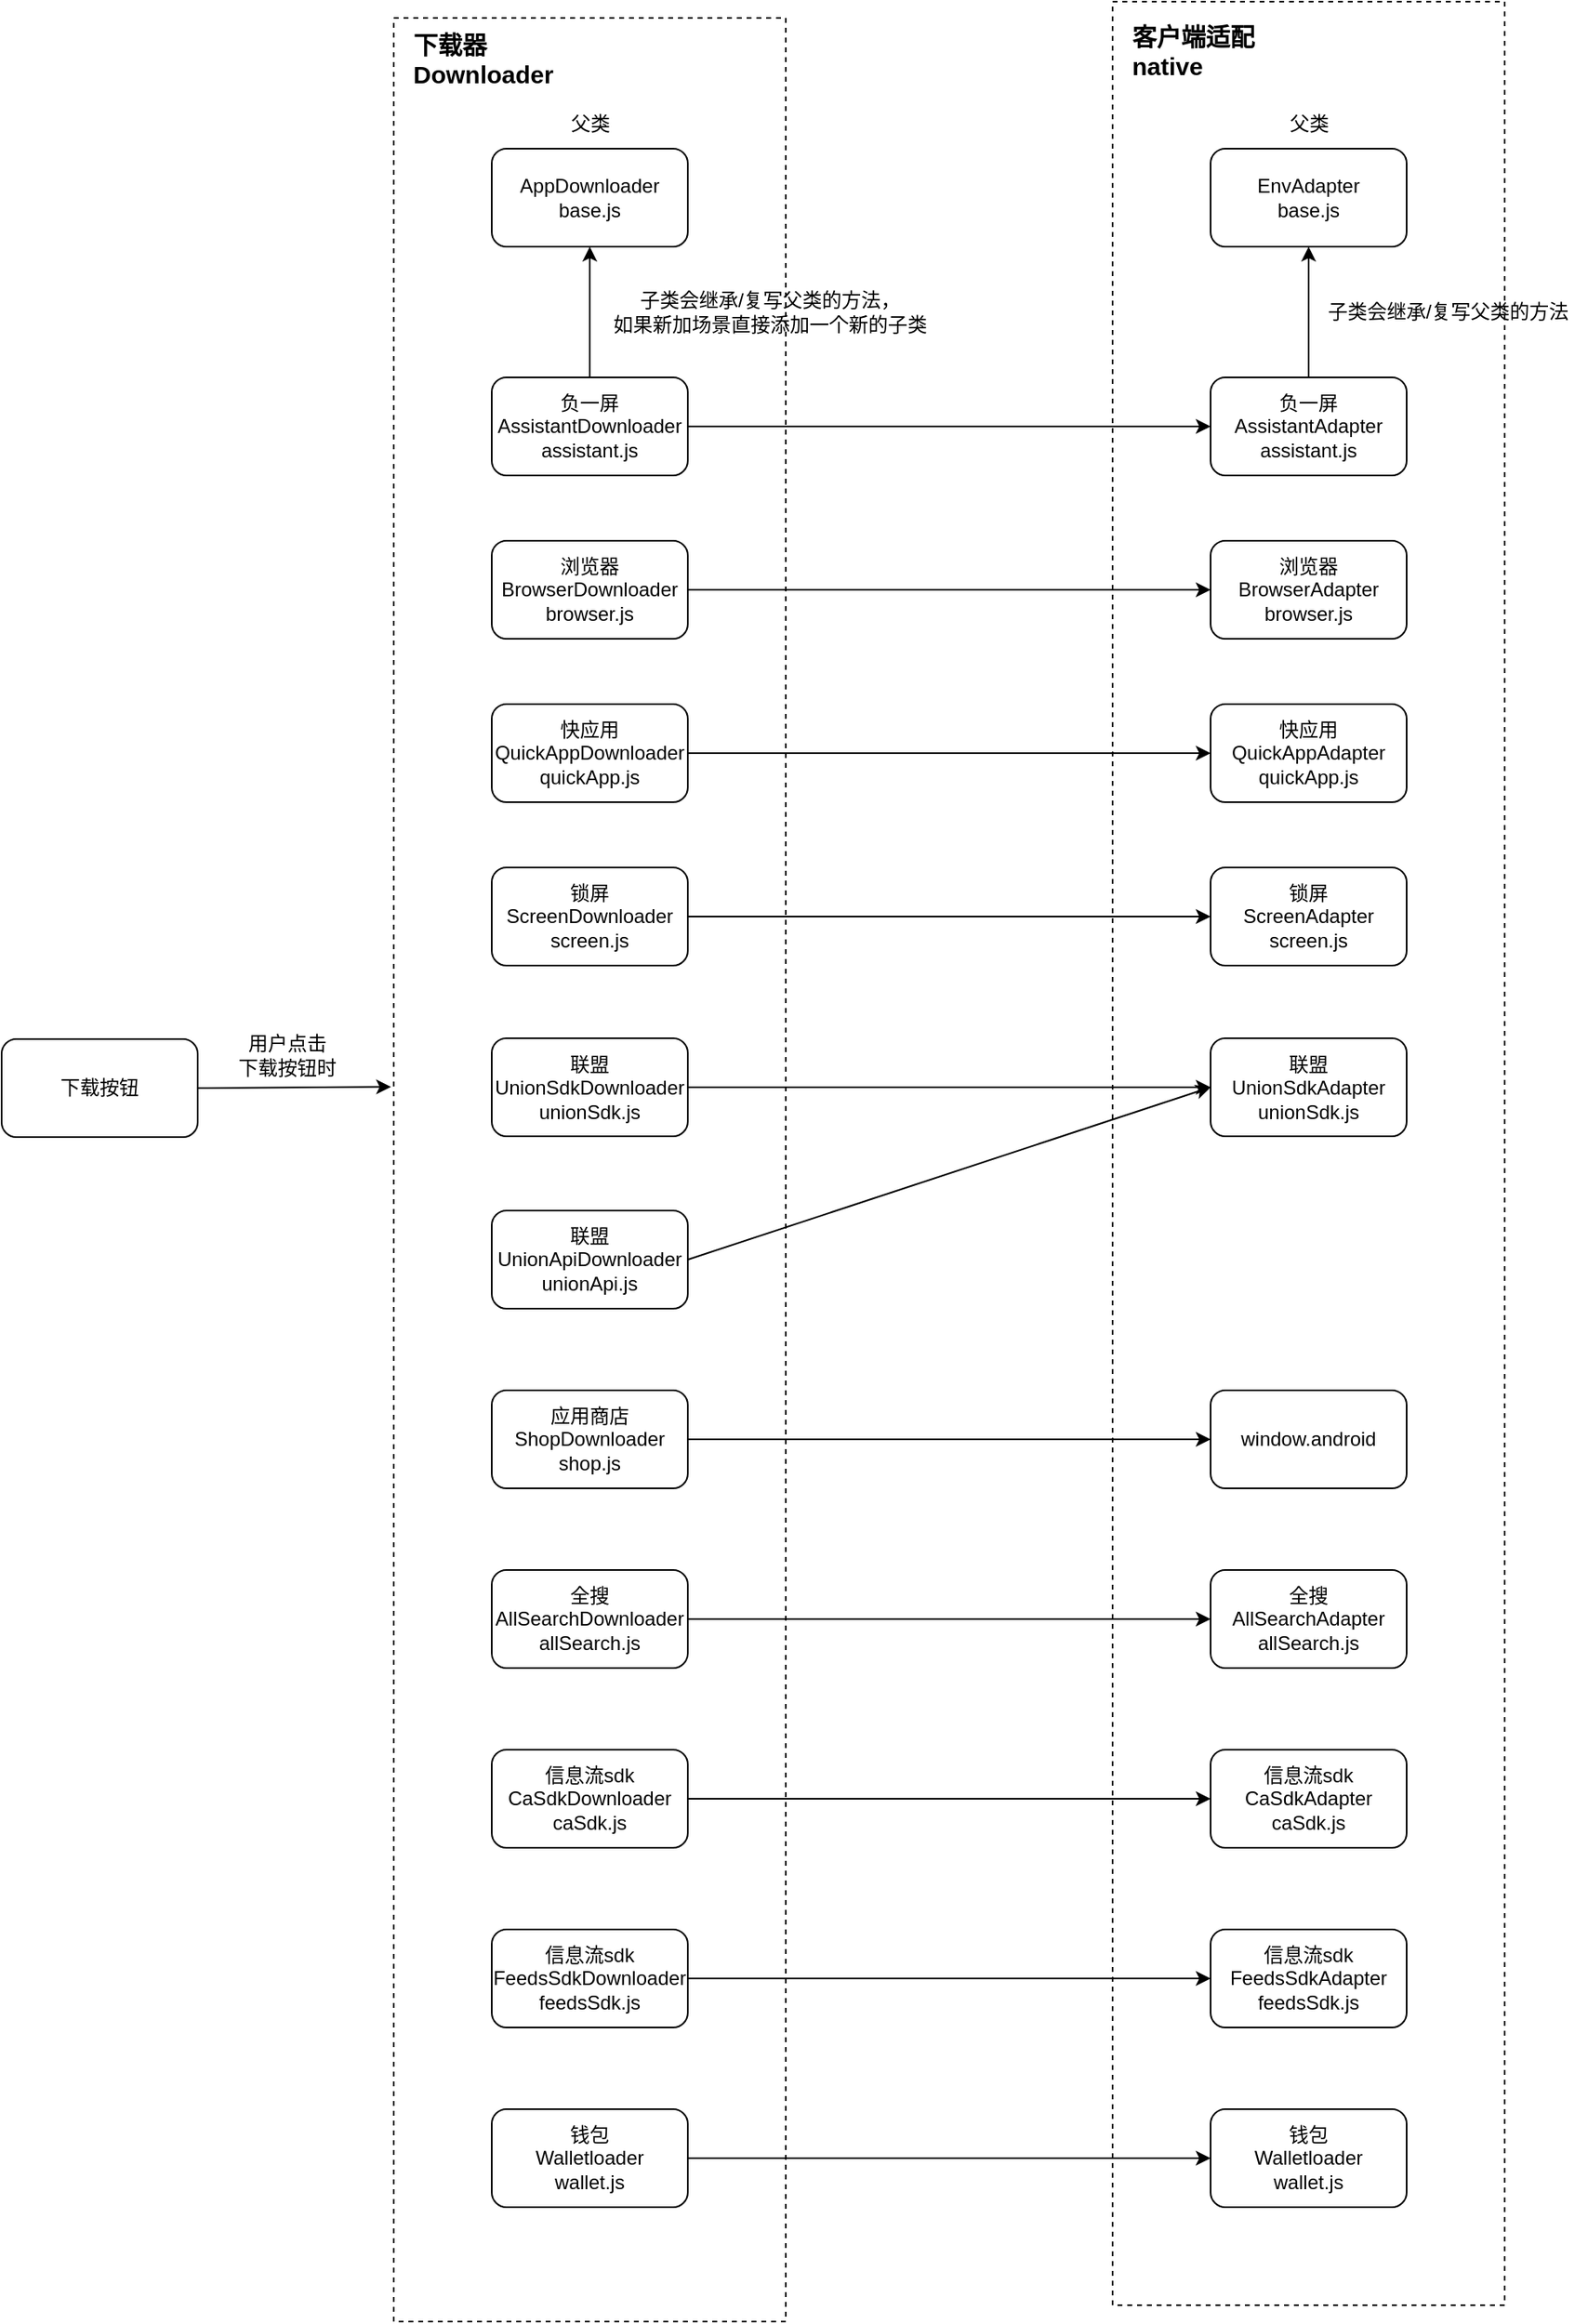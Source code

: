 <mxfile version="23.1.1" type="github">
  <diagram name="第 1 页" id="tl2H9lsENA2OiC_ozwlX">
    <mxGraphModel dx="3695" dy="2697" grid="1" gridSize="10" guides="1" tooltips="1" connect="1" arrows="1" fold="1" page="1" pageScale="1" pageWidth="827" pageHeight="1169" math="0" shadow="0">
      <root>
        <mxCell id="0" />
        <mxCell id="1" parent="0" />
        <mxCell id="bg1ZCS7fe4nmLUvvfjJ7-40" value="" style="rounded=0;whiteSpace=wrap;html=1;dashed=1;" vertex="1" parent="1">
          <mxGeometry x="560" y="-50" width="240" height="1410" as="geometry" />
        </mxCell>
        <mxCell id="bg1ZCS7fe4nmLUvvfjJ7-22" value="" style="rounded=0;whiteSpace=wrap;html=1;dashed=1;" vertex="1" parent="1">
          <mxGeometry x="120" y="-40" width="240" height="1410" as="geometry" />
        </mxCell>
        <mxCell id="bg1ZCS7fe4nmLUvvfjJ7-1" value="下载按钮" style="rounded=1;whiteSpace=wrap;html=1;" vertex="1" parent="1">
          <mxGeometry x="-120" y="585" width="120" height="60" as="geometry" />
        </mxCell>
        <mxCell id="bg1ZCS7fe4nmLUvvfjJ7-2" value="AppDownloader&lt;br&gt;base.js" style="rounded=1;whiteSpace=wrap;html=1;" vertex="1" parent="1">
          <mxGeometry x="180" y="40" width="120" height="60" as="geometry" />
        </mxCell>
        <mxCell id="bg1ZCS7fe4nmLUvvfjJ7-5" value="父类" style="text;html=1;align=center;verticalAlign=middle;resizable=0;points=[];autosize=1;strokeColor=none;fillColor=none;" vertex="1" parent="1">
          <mxGeometry x="215" y="10" width="50" height="30" as="geometry" />
        </mxCell>
        <mxCell id="bg1ZCS7fe4nmLUvvfjJ7-6" value="负一屏&lt;br&gt;AssistantDownloader&lt;br&gt;assistant.js" style="rounded=1;whiteSpace=wrap;html=1;" vertex="1" parent="1">
          <mxGeometry x="180" y="180" width="120" height="60" as="geometry" />
        </mxCell>
        <mxCell id="bg1ZCS7fe4nmLUvvfjJ7-7" value="浏览器&lt;br&gt;BrowserDownloader&lt;br&gt;browser.js" style="rounded=1;whiteSpace=wrap;html=1;" vertex="1" parent="1">
          <mxGeometry x="180" y="280" width="120" height="60" as="geometry" />
        </mxCell>
        <mxCell id="bg1ZCS7fe4nmLUvvfjJ7-8" value="快应用&lt;br&gt;QuickAppDownloader&lt;br&gt;quickApp.js" style="rounded=1;whiteSpace=wrap;html=1;" vertex="1" parent="1">
          <mxGeometry x="180" y="380" width="120" height="60" as="geometry" />
        </mxCell>
        <mxCell id="bg1ZCS7fe4nmLUvvfjJ7-9" value="锁屏&lt;br&gt;ScreenDownloader&lt;br&gt;screen.js" style="rounded=1;whiteSpace=wrap;html=1;" vertex="1" parent="1">
          <mxGeometry x="180" y="480" width="120" height="60" as="geometry" />
        </mxCell>
        <mxCell id="bg1ZCS7fe4nmLUvvfjJ7-10" value="联盟&lt;br&gt;UnionSdkDownloader&lt;br&gt;unionSdk.js" style="rounded=1;whiteSpace=wrap;html=1;" vertex="1" parent="1">
          <mxGeometry x="180" y="584.5" width="120" height="60" as="geometry" />
        </mxCell>
        <mxCell id="bg1ZCS7fe4nmLUvvfjJ7-11" value="联盟&lt;br&gt;UnionApiDownloader&lt;br&gt;unionApi.js" style="rounded=1;whiteSpace=wrap;html=1;" vertex="1" parent="1">
          <mxGeometry x="180" y="690" width="120" height="60" as="geometry" />
        </mxCell>
        <mxCell id="bg1ZCS7fe4nmLUvvfjJ7-12" value="应用商店&lt;br&gt;ShopDownloader&lt;br&gt;shop.js" style="rounded=1;whiteSpace=wrap;html=1;" vertex="1" parent="1">
          <mxGeometry x="180" y="800" width="120" height="60" as="geometry" />
        </mxCell>
        <mxCell id="bg1ZCS7fe4nmLUvvfjJ7-13" value="全搜&lt;br&gt;AllSearchDownloader&lt;br&gt;allSearch.js" style="rounded=1;whiteSpace=wrap;html=1;" vertex="1" parent="1">
          <mxGeometry x="180" y="910" width="120" height="60" as="geometry" />
        </mxCell>
        <mxCell id="bg1ZCS7fe4nmLUvvfjJ7-14" value="信息流sdk&lt;br&gt;CaSdkDownloader&lt;br&gt;caSdk.js" style="rounded=1;whiteSpace=wrap;html=1;" vertex="1" parent="1">
          <mxGeometry x="180" y="1020" width="120" height="60" as="geometry" />
        </mxCell>
        <mxCell id="bg1ZCS7fe4nmLUvvfjJ7-15" value="信息流sdk&lt;br&gt;FeedsSdkDownloader&lt;br&gt;feedsSdk.js" style="rounded=1;whiteSpace=wrap;html=1;" vertex="1" parent="1">
          <mxGeometry x="180" y="1130" width="120" height="60" as="geometry" />
        </mxCell>
        <mxCell id="bg1ZCS7fe4nmLUvvfjJ7-16" value="钱包&lt;br&gt;Walletloader&lt;br&gt;wallet.js" style="rounded=1;whiteSpace=wrap;html=1;" vertex="1" parent="1">
          <mxGeometry x="180" y="1240" width="120" height="60" as="geometry" />
        </mxCell>
        <mxCell id="bg1ZCS7fe4nmLUvvfjJ7-17" value="" style="endArrow=classic;html=1;rounded=0;exitX=0.5;exitY=0;exitDx=0;exitDy=0;entryX=0.5;entryY=1;entryDx=0;entryDy=0;" edge="1" parent="1" source="bg1ZCS7fe4nmLUvvfjJ7-6" target="bg1ZCS7fe4nmLUvvfjJ7-2">
          <mxGeometry width="50" height="50" relative="1" as="geometry">
            <mxPoint x="370" y="270" as="sourcePoint" />
            <mxPoint x="420" y="220" as="targetPoint" />
          </mxGeometry>
        </mxCell>
        <mxCell id="bg1ZCS7fe4nmLUvvfjJ7-18" value="子类会继承/复写父类的方法，&lt;br&gt;如果新加场景直接添加一个新的子类" style="text;html=1;align=center;verticalAlign=middle;resizable=0;points=[];autosize=1;strokeColor=none;fillColor=none;" vertex="1" parent="1">
          <mxGeometry x="240" y="120" width="220" height="40" as="geometry" />
        </mxCell>
        <mxCell id="bg1ZCS7fe4nmLUvvfjJ7-20" value="负一屏&lt;br&gt;AssistantAdapter&lt;br&gt;assistant.js" style="rounded=1;whiteSpace=wrap;html=1;" vertex="1" parent="1">
          <mxGeometry x="620" y="180" width="120" height="60" as="geometry" />
        </mxCell>
        <mxCell id="bg1ZCS7fe4nmLUvvfjJ7-23" value="&lt;b&gt;&lt;font style=&quot;font-size: 15px;&quot;&gt;下载器Downloader&lt;/font&gt;&lt;/b&gt;" style="text;html=1;strokeColor=none;fillColor=none;align=left;verticalAlign=middle;whiteSpace=wrap;rounded=0;" vertex="1" parent="1">
          <mxGeometry x="130" y="-30" width="60" height="30" as="geometry" />
        </mxCell>
        <mxCell id="bg1ZCS7fe4nmLUvvfjJ7-25" value="浏览器&lt;br&gt;BrowserAdapter&lt;br&gt;browser.js" style="rounded=1;whiteSpace=wrap;html=1;" vertex="1" parent="1">
          <mxGeometry x="620" y="280" width="120" height="60" as="geometry" />
        </mxCell>
        <mxCell id="bg1ZCS7fe4nmLUvvfjJ7-26" value="快应用&lt;br&gt;QuickAppAdapter&lt;br&gt;quickApp.js" style="rounded=1;whiteSpace=wrap;html=1;" vertex="1" parent="1">
          <mxGeometry x="620" y="380" width="120" height="60" as="geometry" />
        </mxCell>
        <mxCell id="bg1ZCS7fe4nmLUvvfjJ7-27" value="锁屏&lt;br&gt;ScreenAdapter&lt;br&gt;screen.js" style="rounded=1;whiteSpace=wrap;html=1;" vertex="1" parent="1">
          <mxGeometry x="620" y="480" width="120" height="60" as="geometry" />
        </mxCell>
        <mxCell id="bg1ZCS7fe4nmLUvvfjJ7-28" value="联盟&lt;br&gt;UnionSdkAdapter&lt;br&gt;unionSdk.js" style="rounded=1;whiteSpace=wrap;html=1;" vertex="1" parent="1">
          <mxGeometry x="620" y="584.5" width="120" height="60" as="geometry" />
        </mxCell>
        <mxCell id="bg1ZCS7fe4nmLUvvfjJ7-29" value="" style="endArrow=classic;html=1;rounded=0;exitX=1;exitY=0.5;exitDx=0;exitDy=0;entryX=0;entryY=0.5;entryDx=0;entryDy=0;" edge="1" parent="1" source="bg1ZCS7fe4nmLUvvfjJ7-10" target="bg1ZCS7fe4nmLUvvfjJ7-28">
          <mxGeometry width="50" height="50" relative="1" as="geometry">
            <mxPoint x="460" y="730" as="sourcePoint" />
            <mxPoint x="510" y="680" as="targetPoint" />
          </mxGeometry>
        </mxCell>
        <mxCell id="bg1ZCS7fe4nmLUvvfjJ7-30" value="" style="endArrow=classic;html=1;rounded=0;exitX=1;exitY=0.5;exitDx=0;exitDy=0;entryX=0;entryY=0.5;entryDx=0;entryDy=0;" edge="1" parent="1" source="bg1ZCS7fe4nmLUvvfjJ7-11" target="bg1ZCS7fe4nmLUvvfjJ7-28">
          <mxGeometry width="50" height="50" relative="1" as="geometry">
            <mxPoint x="470" y="800" as="sourcePoint" />
            <mxPoint x="520" y="750" as="targetPoint" />
          </mxGeometry>
        </mxCell>
        <mxCell id="bg1ZCS7fe4nmLUvvfjJ7-31" value="window.android" style="rounded=1;whiteSpace=wrap;html=1;" vertex="1" parent="1">
          <mxGeometry x="620" y="800" width="120" height="60" as="geometry" />
        </mxCell>
        <mxCell id="bg1ZCS7fe4nmLUvvfjJ7-32" value="全搜&lt;br&gt;AllSearchAdapter&lt;br&gt;allSearch.js" style="rounded=1;whiteSpace=wrap;html=1;" vertex="1" parent="1">
          <mxGeometry x="620" y="910" width="120" height="60" as="geometry" />
        </mxCell>
        <mxCell id="bg1ZCS7fe4nmLUvvfjJ7-33" value="信息流sdk&lt;br&gt;CaSdkAdapter&lt;br&gt;caSdk.js" style="rounded=1;whiteSpace=wrap;html=1;" vertex="1" parent="1">
          <mxGeometry x="620" y="1020" width="120" height="60" as="geometry" />
        </mxCell>
        <mxCell id="bg1ZCS7fe4nmLUvvfjJ7-34" value="信息流sdk&lt;br&gt;FeedsSdkAdapter&lt;br&gt;feedsSdk.js" style="rounded=1;whiteSpace=wrap;html=1;" vertex="1" parent="1">
          <mxGeometry x="620" y="1130" width="120" height="60" as="geometry" />
        </mxCell>
        <mxCell id="bg1ZCS7fe4nmLUvvfjJ7-35" value="钱包&lt;br&gt;Walletloader&lt;br&gt;wallet.js" style="rounded=1;whiteSpace=wrap;html=1;" vertex="1" parent="1">
          <mxGeometry x="620" y="1240" width="120" height="60" as="geometry" />
        </mxCell>
        <mxCell id="bg1ZCS7fe4nmLUvvfjJ7-36" value="EnvAdapter&lt;br&gt;base.js" style="rounded=1;whiteSpace=wrap;html=1;" vertex="1" parent="1">
          <mxGeometry x="620" y="40" width="120" height="60" as="geometry" />
        </mxCell>
        <mxCell id="bg1ZCS7fe4nmLUvvfjJ7-37" value="父类" style="text;html=1;align=center;verticalAlign=middle;resizable=0;points=[];autosize=1;strokeColor=none;fillColor=none;" vertex="1" parent="1">
          <mxGeometry x="655" y="10" width="50" height="30" as="geometry" />
        </mxCell>
        <mxCell id="bg1ZCS7fe4nmLUvvfjJ7-38" value="" style="endArrow=classic;html=1;rounded=0;exitX=0.5;exitY=0;exitDx=0;exitDy=0;entryX=0.5;entryY=1;entryDx=0;entryDy=0;" edge="1" parent="1">
          <mxGeometry width="50" height="50" relative="1" as="geometry">
            <mxPoint x="680" y="180" as="sourcePoint" />
            <mxPoint x="680" y="100" as="targetPoint" />
          </mxGeometry>
        </mxCell>
        <mxCell id="bg1ZCS7fe4nmLUvvfjJ7-39" value="子类会继承/复写父类的方法" style="text;html=1;align=center;verticalAlign=middle;resizable=0;points=[];autosize=1;strokeColor=none;fillColor=none;" vertex="1" parent="1">
          <mxGeometry x="680" y="125" width="170" height="30" as="geometry" />
        </mxCell>
        <mxCell id="bg1ZCS7fe4nmLUvvfjJ7-41" value="&lt;b&gt;&lt;font style=&quot;font-size: 15px;&quot;&gt;客户端适配&lt;br&gt;native&lt;br&gt;&lt;/font&gt;&lt;/b&gt;" style="text;html=1;strokeColor=none;fillColor=none;align=left;verticalAlign=middle;whiteSpace=wrap;rounded=0;" vertex="1" parent="1">
          <mxGeometry x="570" y="-40" width="90" height="40" as="geometry" />
        </mxCell>
        <mxCell id="bg1ZCS7fe4nmLUvvfjJ7-42" value="" style="endArrow=classic;html=1;rounded=0;exitX=1;exitY=0.5;exitDx=0;exitDy=0;entryX=0;entryY=0.5;entryDx=0;entryDy=0;" edge="1" parent="1" source="bg1ZCS7fe4nmLUvvfjJ7-6" target="bg1ZCS7fe4nmLUvvfjJ7-20">
          <mxGeometry width="50" height="50" relative="1" as="geometry">
            <mxPoint x="920" y="250" as="sourcePoint" />
            <mxPoint x="500" y="210" as="targetPoint" />
          </mxGeometry>
        </mxCell>
        <mxCell id="bg1ZCS7fe4nmLUvvfjJ7-43" value="" style="endArrow=classic;html=1;rounded=0;exitX=1;exitY=0.5;exitDx=0;exitDy=0;entryX=0;entryY=0.5;entryDx=0;entryDy=0;" edge="1" parent="1" source="bg1ZCS7fe4nmLUvvfjJ7-7" target="bg1ZCS7fe4nmLUvvfjJ7-25">
          <mxGeometry width="50" height="50" relative="1" as="geometry">
            <mxPoint x="900" y="300" as="sourcePoint" />
            <mxPoint x="950" y="250" as="targetPoint" />
          </mxGeometry>
        </mxCell>
        <mxCell id="bg1ZCS7fe4nmLUvvfjJ7-44" value="" style="endArrow=classic;html=1;rounded=0;exitX=1;exitY=0.5;exitDx=0;exitDy=0;entryX=0;entryY=0.5;entryDx=0;entryDy=0;" edge="1" parent="1" source="bg1ZCS7fe4nmLUvvfjJ7-8" target="bg1ZCS7fe4nmLUvvfjJ7-26">
          <mxGeometry width="50" height="50" relative="1" as="geometry">
            <mxPoint x="890" y="500" as="sourcePoint" />
            <mxPoint x="940" y="450" as="targetPoint" />
          </mxGeometry>
        </mxCell>
        <mxCell id="bg1ZCS7fe4nmLUvvfjJ7-45" value="" style="endArrow=classic;html=1;rounded=0;exitX=1;exitY=0.5;exitDx=0;exitDy=0;entryX=0;entryY=0.5;entryDx=0;entryDy=0;" edge="1" parent="1" source="bg1ZCS7fe4nmLUvvfjJ7-9" target="bg1ZCS7fe4nmLUvvfjJ7-27">
          <mxGeometry width="50" height="50" relative="1" as="geometry">
            <mxPoint x="980" y="660" as="sourcePoint" />
            <mxPoint x="1030" y="610" as="targetPoint" />
          </mxGeometry>
        </mxCell>
        <mxCell id="bg1ZCS7fe4nmLUvvfjJ7-46" value="" style="endArrow=classic;html=1;rounded=0;exitX=1;exitY=0.5;exitDx=0;exitDy=0;entryX=0;entryY=0.5;entryDx=0;entryDy=0;" edge="1" parent="1" source="bg1ZCS7fe4nmLUvvfjJ7-12" target="bg1ZCS7fe4nmLUvvfjJ7-31">
          <mxGeometry width="50" height="50" relative="1" as="geometry">
            <mxPoint x="910" y="850" as="sourcePoint" />
            <mxPoint x="960" y="800" as="targetPoint" />
          </mxGeometry>
        </mxCell>
        <mxCell id="bg1ZCS7fe4nmLUvvfjJ7-47" value="" style="endArrow=classic;html=1;rounded=0;exitX=1;exitY=0.5;exitDx=0;exitDy=0;entryX=0;entryY=0.5;entryDx=0;entryDy=0;" edge="1" parent="1" source="bg1ZCS7fe4nmLUvvfjJ7-13" target="bg1ZCS7fe4nmLUvvfjJ7-32">
          <mxGeometry width="50" height="50" relative="1" as="geometry">
            <mxPoint x="1020" y="890" as="sourcePoint" />
            <mxPoint x="1070" y="840" as="targetPoint" />
          </mxGeometry>
        </mxCell>
        <mxCell id="bg1ZCS7fe4nmLUvvfjJ7-48" value="" style="endArrow=classic;html=1;rounded=0;exitX=1;exitY=0.5;exitDx=0;exitDy=0;entryX=0;entryY=0.5;entryDx=0;entryDy=0;" edge="1" parent="1" source="bg1ZCS7fe4nmLUvvfjJ7-14" target="bg1ZCS7fe4nmLUvvfjJ7-33">
          <mxGeometry width="50" height="50" relative="1" as="geometry">
            <mxPoint x="420" y="1060" as="sourcePoint" />
            <mxPoint x="530" y="1080" as="targetPoint" />
          </mxGeometry>
        </mxCell>
        <mxCell id="bg1ZCS7fe4nmLUvvfjJ7-49" value="" style="endArrow=classic;html=1;rounded=0;exitX=1;exitY=0.5;exitDx=0;exitDy=0;entryX=0;entryY=0.5;entryDx=0;entryDy=0;" edge="1" parent="1" source="bg1ZCS7fe4nmLUvvfjJ7-15" target="bg1ZCS7fe4nmLUvvfjJ7-34">
          <mxGeometry width="50" height="50" relative="1" as="geometry">
            <mxPoint x="320" y="960" as="sourcePoint" />
            <mxPoint x="640" y="960" as="targetPoint" />
          </mxGeometry>
        </mxCell>
        <mxCell id="bg1ZCS7fe4nmLUvvfjJ7-50" value="" style="endArrow=classic;html=1;rounded=0;exitX=1;exitY=0.5;exitDx=0;exitDy=0;entryX=0;entryY=0.5;entryDx=0;entryDy=0;" edge="1" parent="1" source="bg1ZCS7fe4nmLUvvfjJ7-16" target="bg1ZCS7fe4nmLUvvfjJ7-35">
          <mxGeometry width="50" height="50" relative="1" as="geometry">
            <mxPoint x="330" y="970" as="sourcePoint" />
            <mxPoint x="650" y="970" as="targetPoint" />
          </mxGeometry>
        </mxCell>
        <mxCell id="bg1ZCS7fe4nmLUvvfjJ7-52" value="" style="endArrow=classic;html=1;rounded=0;exitX=1;exitY=0.5;exitDx=0;exitDy=0;entryX=-0.007;entryY=0.464;entryDx=0;entryDy=0;entryPerimeter=0;" edge="1" parent="1" source="bg1ZCS7fe4nmLUvvfjJ7-1" target="bg1ZCS7fe4nmLUvvfjJ7-22">
          <mxGeometry width="50" height="50" relative="1" as="geometry">
            <mxPoint x="30" y="780" as="sourcePoint" />
            <mxPoint x="80" y="560" as="targetPoint" />
          </mxGeometry>
        </mxCell>
        <mxCell id="bg1ZCS7fe4nmLUvvfjJ7-53" value="用户点击&lt;br&gt;下载按钮时" style="text;html=1;strokeColor=none;fillColor=none;align=center;verticalAlign=middle;whiteSpace=wrap;rounded=0;" vertex="1" parent="1">
          <mxGeometry x="20" y="580" width="70" height="30" as="geometry" />
        </mxCell>
      </root>
    </mxGraphModel>
  </diagram>
</mxfile>
